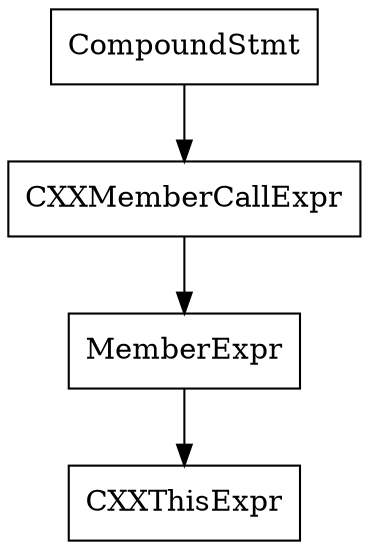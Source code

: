 digraph unnamed {

	Node0x55c236605c38 [shape=record,label="{CompoundStmt}"];
	Node0x55c236605c38 -> Node0x55c236605c18;
	Node0x55c236605c18 [shape=record,label="{CXXMemberCallExpr}"];
	Node0x55c236605c18 -> Node0x55c236605be8;
	Node0x55c236605be8 [shape=record,label="{MemberExpr}"];
	Node0x55c236605be8 -> Node0x55c236605bd8;
	Node0x55c236605bd8 [shape=record,label="{CXXThisExpr}"];
}
